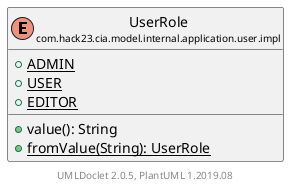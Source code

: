 @startuml
    set namespaceSeparator none
    hide empty fields
    hide empty methods

    enum "<size:14>UserRole\n<size:10>com.hack23.cia.model.internal.application.user.impl" as com.hack23.cia.model.internal.application.user.impl.UserRole [[UserRole.html]] {
        {static} +ADMIN
        {static} +USER
        {static} +EDITOR
        +value(): String
        {static} +fromValue(String): UserRole
    }

    center footer UMLDoclet 2.0.5, PlantUML 1.2019.08
@enduml
